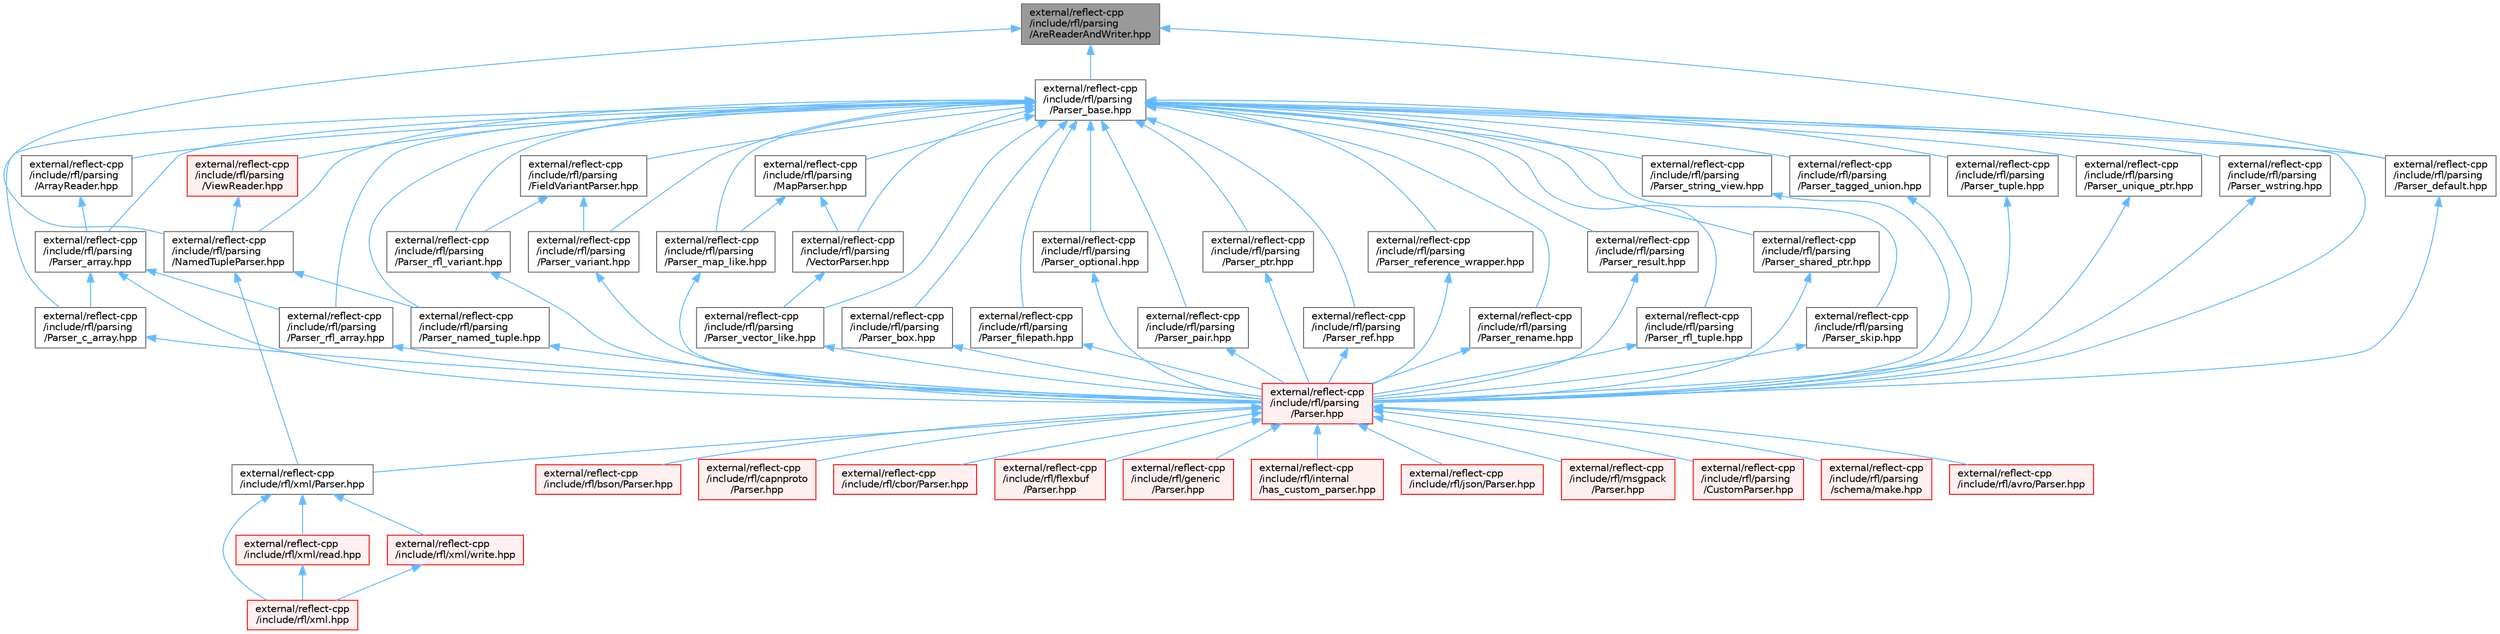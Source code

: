 digraph "external/reflect-cpp/include/rfl/parsing/AreReaderAndWriter.hpp"
{
 // LATEX_PDF_SIZE
  bgcolor="transparent";
  edge [fontname=Helvetica,fontsize=10,labelfontname=Helvetica,labelfontsize=10];
  node [fontname=Helvetica,fontsize=10,shape=box,height=0.2,width=0.4];
  Node1 [id="Node000001",label="external/reflect-cpp\l/include/rfl/parsing\l/AreReaderAndWriter.hpp",height=0.2,width=0.4,color="gray40", fillcolor="grey60", style="filled", fontcolor="black",tooltip=" "];
  Node1 -> Node2 [id="edge91_Node000001_Node000002",dir="back",color="steelblue1",style="solid",tooltip=" "];
  Node2 [id="Node000002",label="external/reflect-cpp\l/include/rfl/parsing\l/NamedTupleParser.hpp",height=0.2,width=0.4,color="grey40", fillcolor="white", style="filled",URL="$_named_tuple_parser_8hpp.html",tooltip=" "];
  Node2 -> Node3 [id="edge92_Node000002_Node000003",dir="back",color="steelblue1",style="solid",tooltip=" "];
  Node3 [id="Node000003",label="external/reflect-cpp\l/include/rfl/parsing\l/Parser_named_tuple.hpp",height=0.2,width=0.4,color="grey40", fillcolor="white", style="filled",URL="$_parser__named__tuple_8hpp.html",tooltip=" "];
  Node3 -> Node4 [id="edge93_Node000003_Node000004",dir="back",color="steelblue1",style="solid",tooltip=" "];
  Node4 [id="Node000004",label="external/reflect-cpp\l/include/rfl/parsing\l/Parser.hpp",height=0.2,width=0.4,color="red", fillcolor="#FFF0F0", style="filled",URL="$parsing_2_parser_8hpp.html",tooltip=" "];
  Node4 -> Node5 [id="edge94_Node000004_Node000005",dir="back",color="steelblue1",style="solid",tooltip=" "];
  Node5 [id="Node000005",label="external/reflect-cpp\l/include/rfl/avro/Parser.hpp",height=0.2,width=0.4,color="red", fillcolor="#FFF0F0", style="filled",URL="$avro_2_parser_8hpp.html",tooltip=" "];
  Node4 -> Node64 [id="edge95_Node000004_Node000064",dir="back",color="steelblue1",style="solid",tooltip=" "];
  Node64 [id="Node000064",label="external/reflect-cpp\l/include/rfl/bson/Parser.hpp",height=0.2,width=0.4,color="red", fillcolor="#FFF0F0", style="filled",URL="$bson_2_parser_8hpp.html",tooltip=" "];
  Node4 -> Node109 [id="edge96_Node000004_Node000109",dir="back",color="steelblue1",style="solid",tooltip=" "];
  Node109 [id="Node000109",label="external/reflect-cpp\l/include/rfl/capnproto\l/Parser.hpp",height=0.2,width=0.4,color="red", fillcolor="#FFF0F0", style="filled",URL="$capnproto_2_parser_8hpp.html",tooltip=" "];
  Node4 -> Node162 [id="edge97_Node000004_Node000162",dir="back",color="steelblue1",style="solid",tooltip=" "];
  Node162 [id="Node000162",label="external/reflect-cpp\l/include/rfl/cbor/Parser.hpp",height=0.2,width=0.4,color="red", fillcolor="#FFF0F0", style="filled",URL="$cbor_2_parser_8hpp.html",tooltip=" "];
  Node4 -> Node208 [id="edge98_Node000004_Node000208",dir="back",color="steelblue1",style="solid",tooltip=" "];
  Node208 [id="Node000208",label="external/reflect-cpp\l/include/rfl/flexbuf\l/Parser.hpp",height=0.2,width=0.4,color="red", fillcolor="#FFF0F0", style="filled",URL="$flexbuf_2_parser_8hpp.html",tooltip=" "];
  Node4 -> Node253 [id="edge99_Node000004_Node000253",dir="back",color="steelblue1",style="solid",tooltip=" "];
  Node253 [id="Node000253",label="external/reflect-cpp\l/include/rfl/generic\l/Parser.hpp",height=0.2,width=0.4,color="red", fillcolor="#FFF0F0", style="filled",URL="$generic_2_parser_8hpp.html",tooltip=" "];
  Node4 -> Node692 [id="edge100_Node000004_Node000692",dir="back",color="steelblue1",style="solid",tooltip=" "];
  Node692 [id="Node000692",label="external/reflect-cpp\l/include/rfl/internal\l/has_custom_parser.hpp",height=0.2,width=0.4,color="red", fillcolor="#FFF0F0", style="filled",URL="$has__custom__parser_8hpp.html",tooltip=" "];
  Node4 -> Node693 [id="edge101_Node000004_Node000693",dir="back",color="steelblue1",style="solid",tooltip=" "];
  Node693 [id="Node000693",label="external/reflect-cpp\l/include/rfl/json/Parser.hpp",height=0.2,width=0.4,color="red", fillcolor="#FFF0F0", style="filled",URL="$json_2_parser_8hpp.html",tooltip=" "];
  Node4 -> Node701 [id="edge102_Node000004_Node000701",dir="back",color="steelblue1",style="solid",tooltip=" "];
  Node701 [id="Node000701",label="external/reflect-cpp\l/include/rfl/msgpack\l/Parser.hpp",height=0.2,width=0.4,color="red", fillcolor="#FFF0F0", style="filled",URL="$msgpack_2_parser_8hpp.html",tooltip=" "];
  Node4 -> Node706 [id="edge103_Node000004_Node000706",dir="back",color="steelblue1",style="solid",tooltip=" "];
  Node706 [id="Node000706",label="external/reflect-cpp\l/include/rfl/parsing\l/CustomParser.hpp",height=0.2,width=0.4,color="red", fillcolor="#FFF0F0", style="filled",URL="$_custom_parser_8hpp.html",tooltip=" "];
  Node4 -> Node707 [id="edge104_Node000004_Node000707",dir="back",color="steelblue1",style="solid",tooltip=" "];
  Node707 [id="Node000707",label="external/reflect-cpp\l/include/rfl/parsing\l/schema/make.hpp",height=0.2,width=0.4,color="red", fillcolor="#FFF0F0", style="filled",URL="$make_8hpp.html",tooltip=" "];
  Node4 -> Node713 [id="edge105_Node000004_Node000713",dir="back",color="steelblue1",style="solid",tooltip=" "];
  Node713 [id="Node000713",label="external/reflect-cpp\l/include/rfl/xml/Parser.hpp",height=0.2,width=0.4,color="grey40", fillcolor="white", style="filled",URL="$xml_2_parser_8hpp.html",tooltip=" "];
  Node713 -> Node605 [id="edge106_Node000713_Node000605",dir="back",color="steelblue1",style="solid",tooltip=" "];
  Node605 [id="Node000605",label="external/reflect-cpp\l/include/rfl/xml.hpp",height=0.2,width=0.4,color="red", fillcolor="#FFF0F0", style="filled",URL="$xml_8hpp.html",tooltip=" "];
  Node713 -> Node714 [id="edge107_Node000713_Node000714",dir="back",color="steelblue1",style="solid",tooltip=" "];
  Node714 [id="Node000714",label="external/reflect-cpp\l/include/rfl/xml/read.hpp",height=0.2,width=0.4,color="red", fillcolor="#FFF0F0", style="filled",URL="$xml_2read_8hpp.html",tooltip=" "];
  Node714 -> Node605 [id="edge108_Node000714_Node000605",dir="back",color="steelblue1",style="solid",tooltip=" "];
  Node713 -> Node716 [id="edge109_Node000713_Node000716",dir="back",color="steelblue1",style="solid",tooltip=" "];
  Node716 [id="Node000716",label="external/reflect-cpp\l/include/rfl/xml/write.hpp",height=0.2,width=0.4,color="red", fillcolor="#FFF0F0", style="filled",URL="$xml_2write_8hpp.html",tooltip=" "];
  Node716 -> Node605 [id="edge110_Node000716_Node000605",dir="back",color="steelblue1",style="solid",tooltip=" "];
  Node2 -> Node713 [id="edge111_Node000002_Node000713",dir="back",color="steelblue1",style="solid",tooltip=" "];
  Node1 -> Node723 [id="edge112_Node000001_Node000723",dir="back",color="steelblue1",style="solid",tooltip=" "];
  Node723 [id="Node000723",label="external/reflect-cpp\l/include/rfl/parsing\l/Parser_base.hpp",height=0.2,width=0.4,color="grey40", fillcolor="white", style="filled",URL="$_parser__base_8hpp.html",tooltip=" "];
  Node723 -> Node724 [id="edge113_Node000723_Node000724",dir="back",color="steelblue1",style="solid",tooltip=" "];
  Node724 [id="Node000724",label="external/reflect-cpp\l/include/rfl/parsing\l/ArrayReader.hpp",height=0.2,width=0.4,color="grey40", fillcolor="white", style="filled",URL="$_array_reader_8hpp.html",tooltip=" "];
  Node724 -> Node725 [id="edge114_Node000724_Node000725",dir="back",color="steelblue1",style="solid",tooltip=" "];
  Node725 [id="Node000725",label="external/reflect-cpp\l/include/rfl/parsing\l/Parser_array.hpp",height=0.2,width=0.4,color="grey40", fillcolor="white", style="filled",URL="$_parser__array_8hpp.html",tooltip=" "];
  Node725 -> Node4 [id="edge115_Node000725_Node000004",dir="back",color="steelblue1",style="solid",tooltip=" "];
  Node725 -> Node726 [id="edge116_Node000725_Node000726",dir="back",color="steelblue1",style="solid",tooltip=" "];
  Node726 [id="Node000726",label="external/reflect-cpp\l/include/rfl/parsing\l/Parser_c_array.hpp",height=0.2,width=0.4,color="grey40", fillcolor="white", style="filled",URL="$_parser__c__array_8hpp.html",tooltip=" "];
  Node726 -> Node4 [id="edge117_Node000726_Node000004",dir="back",color="steelblue1",style="solid",tooltip=" "];
  Node725 -> Node727 [id="edge118_Node000725_Node000727",dir="back",color="steelblue1",style="solid",tooltip=" "];
  Node727 [id="Node000727",label="external/reflect-cpp\l/include/rfl/parsing\l/Parser_rfl_array.hpp",height=0.2,width=0.4,color="grey40", fillcolor="white", style="filled",URL="$_parser__rfl__array_8hpp.html",tooltip=" "];
  Node727 -> Node4 [id="edge119_Node000727_Node000004",dir="back",color="steelblue1",style="solid",tooltip=" "];
  Node723 -> Node728 [id="edge120_Node000723_Node000728",dir="back",color="steelblue1",style="solid",tooltip=" "];
  Node728 [id="Node000728",label="external/reflect-cpp\l/include/rfl/parsing\l/FieldVariantParser.hpp",height=0.2,width=0.4,color="grey40", fillcolor="white", style="filled",URL="$_field_variant_parser_8hpp.html",tooltip=" "];
  Node728 -> Node729 [id="edge121_Node000728_Node000729",dir="back",color="steelblue1",style="solid",tooltip=" "];
  Node729 [id="Node000729",label="external/reflect-cpp\l/include/rfl/parsing\l/Parser_rfl_variant.hpp",height=0.2,width=0.4,color="grey40", fillcolor="white", style="filled",URL="$_parser__rfl__variant_8hpp.html",tooltip=" "];
  Node729 -> Node4 [id="edge122_Node000729_Node000004",dir="back",color="steelblue1",style="solid",tooltip=" "];
  Node728 -> Node730 [id="edge123_Node000728_Node000730",dir="back",color="steelblue1",style="solid",tooltip=" "];
  Node730 [id="Node000730",label="external/reflect-cpp\l/include/rfl/parsing\l/Parser_variant.hpp",height=0.2,width=0.4,color="grey40", fillcolor="white", style="filled",URL="$_parser__variant_8hpp.html",tooltip=" "];
  Node730 -> Node4 [id="edge124_Node000730_Node000004",dir="back",color="steelblue1",style="solid",tooltip=" "];
  Node723 -> Node731 [id="edge125_Node000723_Node000731",dir="back",color="steelblue1",style="solid",tooltip=" "];
  Node731 [id="Node000731",label="external/reflect-cpp\l/include/rfl/parsing\l/MapParser.hpp",height=0.2,width=0.4,color="grey40", fillcolor="white", style="filled",URL="$_map_parser_8hpp.html",tooltip=" "];
  Node731 -> Node732 [id="edge126_Node000731_Node000732",dir="back",color="steelblue1",style="solid",tooltip=" "];
  Node732 [id="Node000732",label="external/reflect-cpp\l/include/rfl/parsing\l/Parser_map_like.hpp",height=0.2,width=0.4,color="grey40", fillcolor="white", style="filled",URL="$_parser__map__like_8hpp.html",tooltip=" "];
  Node732 -> Node4 [id="edge127_Node000732_Node000004",dir="back",color="steelblue1",style="solid",tooltip=" "];
  Node731 -> Node733 [id="edge128_Node000731_Node000733",dir="back",color="steelblue1",style="solid",tooltip=" "];
  Node733 [id="Node000733",label="external/reflect-cpp\l/include/rfl/parsing\l/VectorParser.hpp",height=0.2,width=0.4,color="grey40", fillcolor="white", style="filled",URL="$_vector_parser_8hpp.html",tooltip=" "];
  Node733 -> Node734 [id="edge129_Node000733_Node000734",dir="back",color="steelblue1",style="solid",tooltip=" "];
  Node734 [id="Node000734",label="external/reflect-cpp\l/include/rfl/parsing\l/Parser_vector_like.hpp",height=0.2,width=0.4,color="grey40", fillcolor="white", style="filled",URL="$_parser__vector__like_8hpp.html",tooltip=" "];
  Node734 -> Node4 [id="edge130_Node000734_Node000004",dir="back",color="steelblue1",style="solid",tooltip=" "];
  Node723 -> Node2 [id="edge131_Node000723_Node000002",dir="back",color="steelblue1",style="solid",tooltip=" "];
  Node723 -> Node4 [id="edge132_Node000723_Node000004",dir="back",color="steelblue1",style="solid",tooltip=" "];
  Node723 -> Node725 [id="edge133_Node000723_Node000725",dir="back",color="steelblue1",style="solid",tooltip=" "];
  Node723 -> Node735 [id="edge134_Node000723_Node000735",dir="back",color="steelblue1",style="solid",tooltip=" "];
  Node735 [id="Node000735",label="external/reflect-cpp\l/include/rfl/parsing\l/Parser_box.hpp",height=0.2,width=0.4,color="grey40", fillcolor="white", style="filled",URL="$_parser__box_8hpp.html",tooltip=" "];
  Node735 -> Node4 [id="edge135_Node000735_Node000004",dir="back",color="steelblue1",style="solid",tooltip=" "];
  Node723 -> Node726 [id="edge136_Node000723_Node000726",dir="back",color="steelblue1",style="solid",tooltip=" "];
  Node723 -> Node736 [id="edge137_Node000723_Node000736",dir="back",color="steelblue1",style="solid",tooltip=" "];
  Node736 [id="Node000736",label="external/reflect-cpp\l/include/rfl/parsing\l/Parser_default.hpp",height=0.2,width=0.4,color="grey40", fillcolor="white", style="filled",URL="$_parser__default_8hpp.html",tooltip=" "];
  Node736 -> Node4 [id="edge138_Node000736_Node000004",dir="back",color="steelblue1",style="solid",tooltip=" "];
  Node723 -> Node737 [id="edge139_Node000723_Node000737",dir="back",color="steelblue1",style="solid",tooltip=" "];
  Node737 [id="Node000737",label="external/reflect-cpp\l/include/rfl/parsing\l/Parser_filepath.hpp",height=0.2,width=0.4,color="grey40", fillcolor="white", style="filled",URL="$_parser__filepath_8hpp.html",tooltip=" "];
  Node737 -> Node4 [id="edge140_Node000737_Node000004",dir="back",color="steelblue1",style="solid",tooltip=" "];
  Node723 -> Node732 [id="edge141_Node000723_Node000732",dir="back",color="steelblue1",style="solid",tooltip=" "];
  Node723 -> Node3 [id="edge142_Node000723_Node000003",dir="back",color="steelblue1",style="solid",tooltip=" "];
  Node723 -> Node738 [id="edge143_Node000723_Node000738",dir="back",color="steelblue1",style="solid",tooltip=" "];
  Node738 [id="Node000738",label="external/reflect-cpp\l/include/rfl/parsing\l/Parser_optional.hpp",height=0.2,width=0.4,color="grey40", fillcolor="white", style="filled",URL="$_parser__optional_8hpp.html",tooltip=" "];
  Node738 -> Node4 [id="edge144_Node000738_Node000004",dir="back",color="steelblue1",style="solid",tooltip=" "];
  Node723 -> Node739 [id="edge145_Node000723_Node000739",dir="back",color="steelblue1",style="solid",tooltip=" "];
  Node739 [id="Node000739",label="external/reflect-cpp\l/include/rfl/parsing\l/Parser_pair.hpp",height=0.2,width=0.4,color="grey40", fillcolor="white", style="filled",URL="$_parser__pair_8hpp.html",tooltip=" "];
  Node739 -> Node4 [id="edge146_Node000739_Node000004",dir="back",color="steelblue1",style="solid",tooltip=" "];
  Node723 -> Node740 [id="edge147_Node000723_Node000740",dir="back",color="steelblue1",style="solid",tooltip=" "];
  Node740 [id="Node000740",label="external/reflect-cpp\l/include/rfl/parsing\l/Parser_ptr.hpp",height=0.2,width=0.4,color="grey40", fillcolor="white", style="filled",URL="$_parser__ptr_8hpp.html",tooltip=" "];
  Node740 -> Node4 [id="edge148_Node000740_Node000004",dir="back",color="steelblue1",style="solid",tooltip=" "];
  Node723 -> Node741 [id="edge149_Node000723_Node000741",dir="back",color="steelblue1",style="solid",tooltip=" "];
  Node741 [id="Node000741",label="external/reflect-cpp\l/include/rfl/parsing\l/Parser_ref.hpp",height=0.2,width=0.4,color="grey40", fillcolor="white", style="filled",URL="$_parser__ref_8hpp.html",tooltip=" "];
  Node741 -> Node4 [id="edge150_Node000741_Node000004",dir="back",color="steelblue1",style="solid",tooltip=" "];
  Node723 -> Node742 [id="edge151_Node000723_Node000742",dir="back",color="steelblue1",style="solid",tooltip=" "];
  Node742 [id="Node000742",label="external/reflect-cpp\l/include/rfl/parsing\l/Parser_reference_wrapper.hpp",height=0.2,width=0.4,color="grey40", fillcolor="white", style="filled",URL="$_parser__reference__wrapper_8hpp.html",tooltip=" "];
  Node742 -> Node4 [id="edge152_Node000742_Node000004",dir="back",color="steelblue1",style="solid",tooltip=" "];
  Node723 -> Node743 [id="edge153_Node000723_Node000743",dir="back",color="steelblue1",style="solid",tooltip=" "];
  Node743 [id="Node000743",label="external/reflect-cpp\l/include/rfl/parsing\l/Parser_rename.hpp",height=0.2,width=0.4,color="grey40", fillcolor="white", style="filled",URL="$_parser__rename_8hpp.html",tooltip=" "];
  Node743 -> Node4 [id="edge154_Node000743_Node000004",dir="back",color="steelblue1",style="solid",tooltip=" "];
  Node723 -> Node744 [id="edge155_Node000723_Node000744",dir="back",color="steelblue1",style="solid",tooltip=" "];
  Node744 [id="Node000744",label="external/reflect-cpp\l/include/rfl/parsing\l/Parser_result.hpp",height=0.2,width=0.4,color="grey40", fillcolor="white", style="filled",URL="$_parser__result_8hpp.html",tooltip=" "];
  Node744 -> Node4 [id="edge156_Node000744_Node000004",dir="back",color="steelblue1",style="solid",tooltip=" "];
  Node723 -> Node727 [id="edge157_Node000723_Node000727",dir="back",color="steelblue1",style="solid",tooltip=" "];
  Node723 -> Node745 [id="edge158_Node000723_Node000745",dir="back",color="steelblue1",style="solid",tooltip=" "];
  Node745 [id="Node000745",label="external/reflect-cpp\l/include/rfl/parsing\l/Parser_rfl_tuple.hpp",height=0.2,width=0.4,color="grey40", fillcolor="white", style="filled",URL="$_parser__rfl__tuple_8hpp.html",tooltip=" "];
  Node745 -> Node4 [id="edge159_Node000745_Node000004",dir="back",color="steelblue1",style="solid",tooltip=" "];
  Node723 -> Node729 [id="edge160_Node000723_Node000729",dir="back",color="steelblue1",style="solid",tooltip=" "];
  Node723 -> Node746 [id="edge161_Node000723_Node000746",dir="back",color="steelblue1",style="solid",tooltip=" "];
  Node746 [id="Node000746",label="external/reflect-cpp\l/include/rfl/parsing\l/Parser_shared_ptr.hpp",height=0.2,width=0.4,color="grey40", fillcolor="white", style="filled",URL="$_parser__shared__ptr_8hpp.html",tooltip=" "];
  Node746 -> Node4 [id="edge162_Node000746_Node000004",dir="back",color="steelblue1",style="solid",tooltip=" "];
  Node723 -> Node747 [id="edge163_Node000723_Node000747",dir="back",color="steelblue1",style="solid",tooltip=" "];
  Node747 [id="Node000747",label="external/reflect-cpp\l/include/rfl/parsing\l/Parser_skip.hpp",height=0.2,width=0.4,color="grey40", fillcolor="white", style="filled",URL="$_parser__skip_8hpp.html",tooltip=" "];
  Node747 -> Node4 [id="edge164_Node000747_Node000004",dir="back",color="steelblue1",style="solid",tooltip=" "];
  Node723 -> Node748 [id="edge165_Node000723_Node000748",dir="back",color="steelblue1",style="solid",tooltip=" "];
  Node748 [id="Node000748",label="external/reflect-cpp\l/include/rfl/parsing\l/Parser_string_view.hpp",height=0.2,width=0.4,color="grey40", fillcolor="white", style="filled",URL="$_parser__string__view_8hpp.html",tooltip=" "];
  Node748 -> Node4 [id="edge166_Node000748_Node000004",dir="back",color="steelblue1",style="solid",tooltip=" "];
  Node723 -> Node749 [id="edge167_Node000723_Node000749",dir="back",color="steelblue1",style="solid",tooltip=" "];
  Node749 [id="Node000749",label="external/reflect-cpp\l/include/rfl/parsing\l/Parser_tagged_union.hpp",height=0.2,width=0.4,color="grey40", fillcolor="white", style="filled",URL="$_parser__tagged__union_8hpp.html",tooltip=" "];
  Node749 -> Node4 [id="edge168_Node000749_Node000004",dir="back",color="steelblue1",style="solid",tooltip=" "];
  Node723 -> Node750 [id="edge169_Node000723_Node000750",dir="back",color="steelblue1",style="solid",tooltip=" "];
  Node750 [id="Node000750",label="external/reflect-cpp\l/include/rfl/parsing\l/Parser_tuple.hpp",height=0.2,width=0.4,color="grey40", fillcolor="white", style="filled",URL="$_parser__tuple_8hpp.html",tooltip=" "];
  Node750 -> Node4 [id="edge170_Node000750_Node000004",dir="back",color="steelblue1",style="solid",tooltip=" "];
  Node723 -> Node751 [id="edge171_Node000723_Node000751",dir="back",color="steelblue1",style="solid",tooltip=" "];
  Node751 [id="Node000751",label="external/reflect-cpp\l/include/rfl/parsing\l/Parser_unique_ptr.hpp",height=0.2,width=0.4,color="grey40", fillcolor="white", style="filled",URL="$_parser__unique__ptr_8hpp.html",tooltip=" "];
  Node751 -> Node4 [id="edge172_Node000751_Node000004",dir="back",color="steelblue1",style="solid",tooltip=" "];
  Node723 -> Node730 [id="edge173_Node000723_Node000730",dir="back",color="steelblue1",style="solid",tooltip=" "];
  Node723 -> Node734 [id="edge174_Node000723_Node000734",dir="back",color="steelblue1",style="solid",tooltip=" "];
  Node723 -> Node752 [id="edge175_Node000723_Node000752",dir="back",color="steelblue1",style="solid",tooltip=" "];
  Node752 [id="Node000752",label="external/reflect-cpp\l/include/rfl/parsing\l/Parser_wstring.hpp",height=0.2,width=0.4,color="grey40", fillcolor="white", style="filled",URL="$_parser__wstring_8hpp.html",tooltip=" "];
  Node752 -> Node4 [id="edge176_Node000752_Node000004",dir="back",color="steelblue1",style="solid",tooltip=" "];
  Node723 -> Node733 [id="edge177_Node000723_Node000733",dir="back",color="steelblue1",style="solid",tooltip=" "];
  Node723 -> Node753 [id="edge178_Node000723_Node000753",dir="back",color="steelblue1",style="solid",tooltip=" "];
  Node753 [id="Node000753",label="external/reflect-cpp\l/include/rfl/parsing\l/ViewReader.hpp",height=0.2,width=0.4,color="red", fillcolor="#FFF0F0", style="filled",URL="$_view_reader_8hpp.html",tooltip=" "];
  Node753 -> Node2 [id="edge179_Node000753_Node000002",dir="back",color="steelblue1",style="solid",tooltip=" "];
  Node1 -> Node736 [id="edge180_Node000001_Node000736",dir="back",color="steelblue1",style="solid",tooltip=" "];
}
